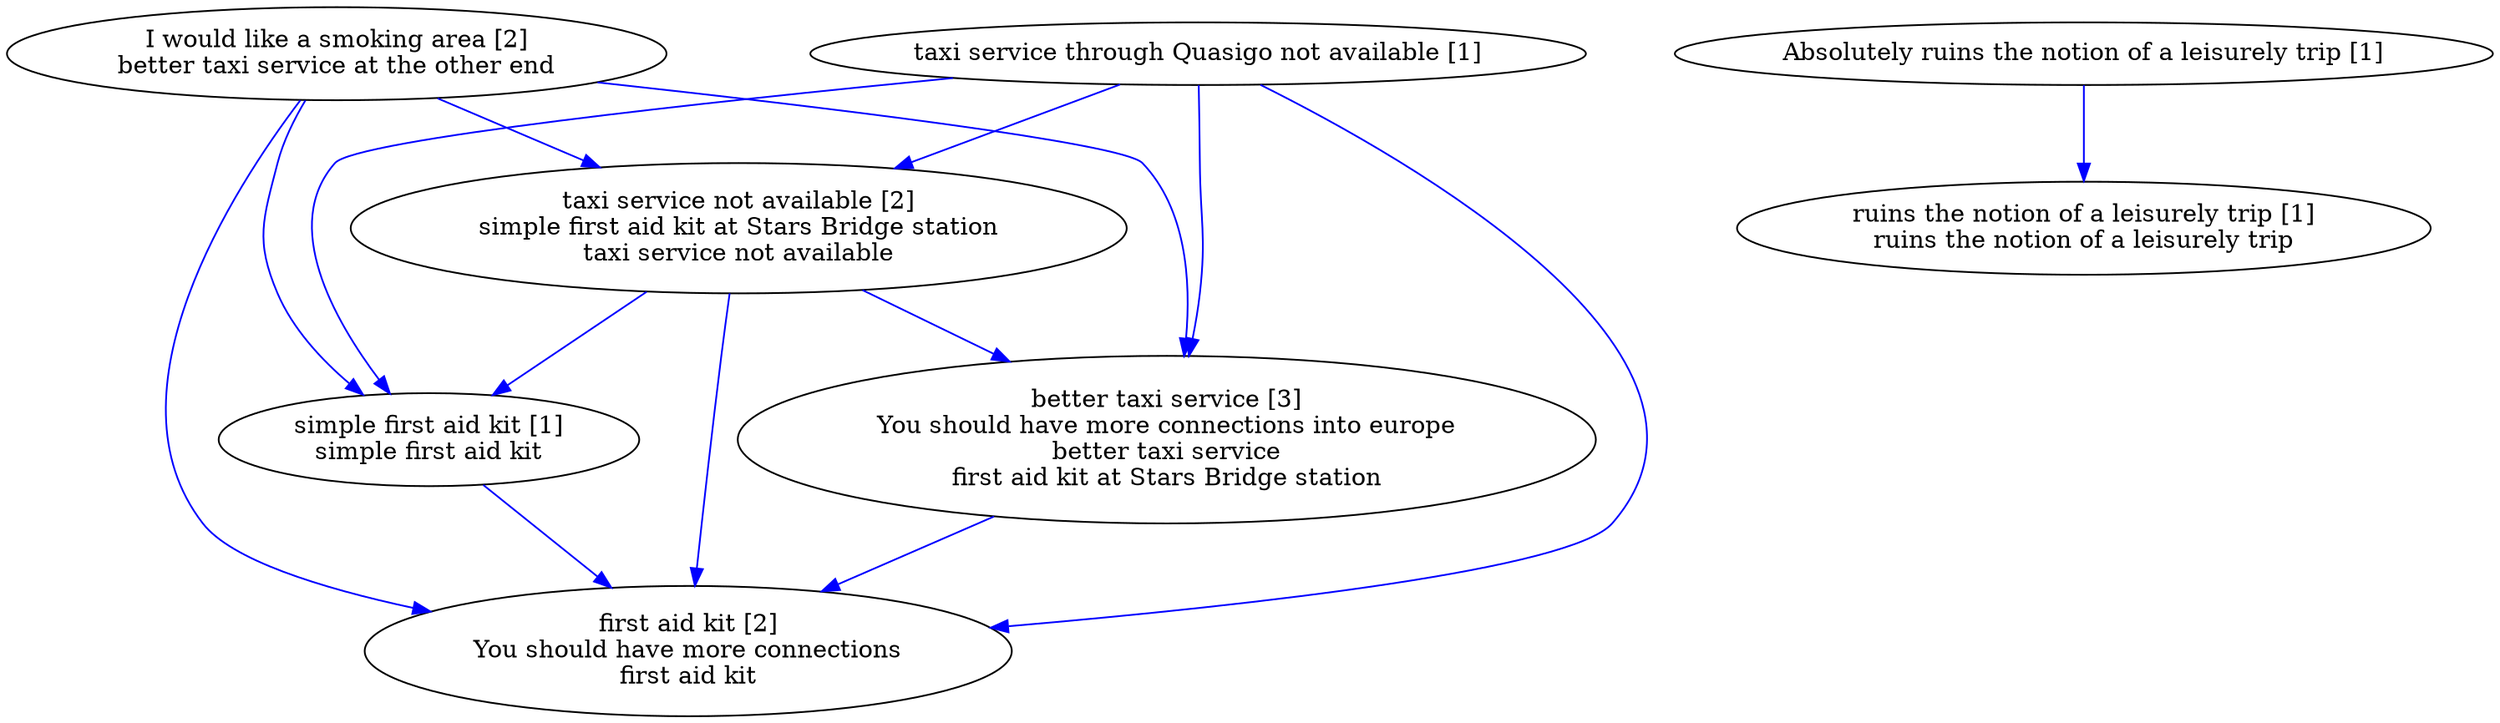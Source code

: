 digraph collapsedGraph {
"taxi service not available [2]\nsimple first aid kit at Stars Bridge station\ntaxi service not available""I would like a smoking area [2]\nbetter taxi service at the other end""better taxi service [3]\nYou should have more connections into europe\nbetter taxi service\nfirst aid kit at Stars Bridge station""first aid kit [2]\nYou should have more connections\nfirst aid kit""Absolutely ruins the notion of a leisurely trip [1]""ruins the notion of a leisurely trip [1]\nruins the notion of a leisurely trip""simple first aid kit [1]\nsimple first aid kit""taxi service through Quasigo not available [1]""I would like a smoking area [2]\nbetter taxi service at the other end" -> "taxi service not available [2]\nsimple first aid kit at Stars Bridge station\ntaxi service not available" [color=blue]
"I would like a smoking area [2]\nbetter taxi service at the other end" -> "better taxi service [3]\nYou should have more connections into europe\nbetter taxi service\nfirst aid kit at Stars Bridge station" [color=blue]
"better taxi service [3]\nYou should have more connections into europe\nbetter taxi service\nfirst aid kit at Stars Bridge station" -> "first aid kit [2]\nYou should have more connections\nfirst aid kit" [color=blue]
"I would like a smoking area [2]\nbetter taxi service at the other end" -> "first aid kit [2]\nYou should have more connections\nfirst aid kit" [color=blue]
"taxi service not available [2]\nsimple first aid kit at Stars Bridge station\ntaxi service not available" -> "better taxi service [3]\nYou should have more connections into europe\nbetter taxi service\nfirst aid kit at Stars Bridge station" [color=blue]
"simple first aid kit [1]\nsimple first aid kit" -> "first aid kit [2]\nYou should have more connections\nfirst aid kit" [color=blue]
"taxi service not available [2]\nsimple first aid kit at Stars Bridge station\ntaxi service not available" -> "first aid kit [2]\nYou should have more connections\nfirst aid kit" [color=blue]
"taxi service through Quasigo not available [1]" -> "better taxi service [3]\nYou should have more connections into europe\nbetter taxi service\nfirst aid kit at Stars Bridge station" [color=blue]
"taxi service through Quasigo not available [1]" -> "first aid kit [2]\nYou should have more connections\nfirst aid kit" [color=blue]
"taxi service through Quasigo not available [1]" -> "taxi service not available [2]\nsimple first aid kit at Stars Bridge station\ntaxi service not available" [color=blue]
"Absolutely ruins the notion of a leisurely trip [1]" -> "ruins the notion of a leisurely trip [1]\nruins the notion of a leisurely trip" [color=blue]
"I would like a smoking area [2]\nbetter taxi service at the other end" -> "simple first aid kit [1]\nsimple first aid kit" [color=blue]
"taxi service through Quasigo not available [1]" -> "simple first aid kit [1]\nsimple first aid kit" [color=blue]
"taxi service not available [2]\nsimple first aid kit at Stars Bridge station\ntaxi service not available" -> "simple first aid kit [1]\nsimple first aid kit" [color=blue]
}